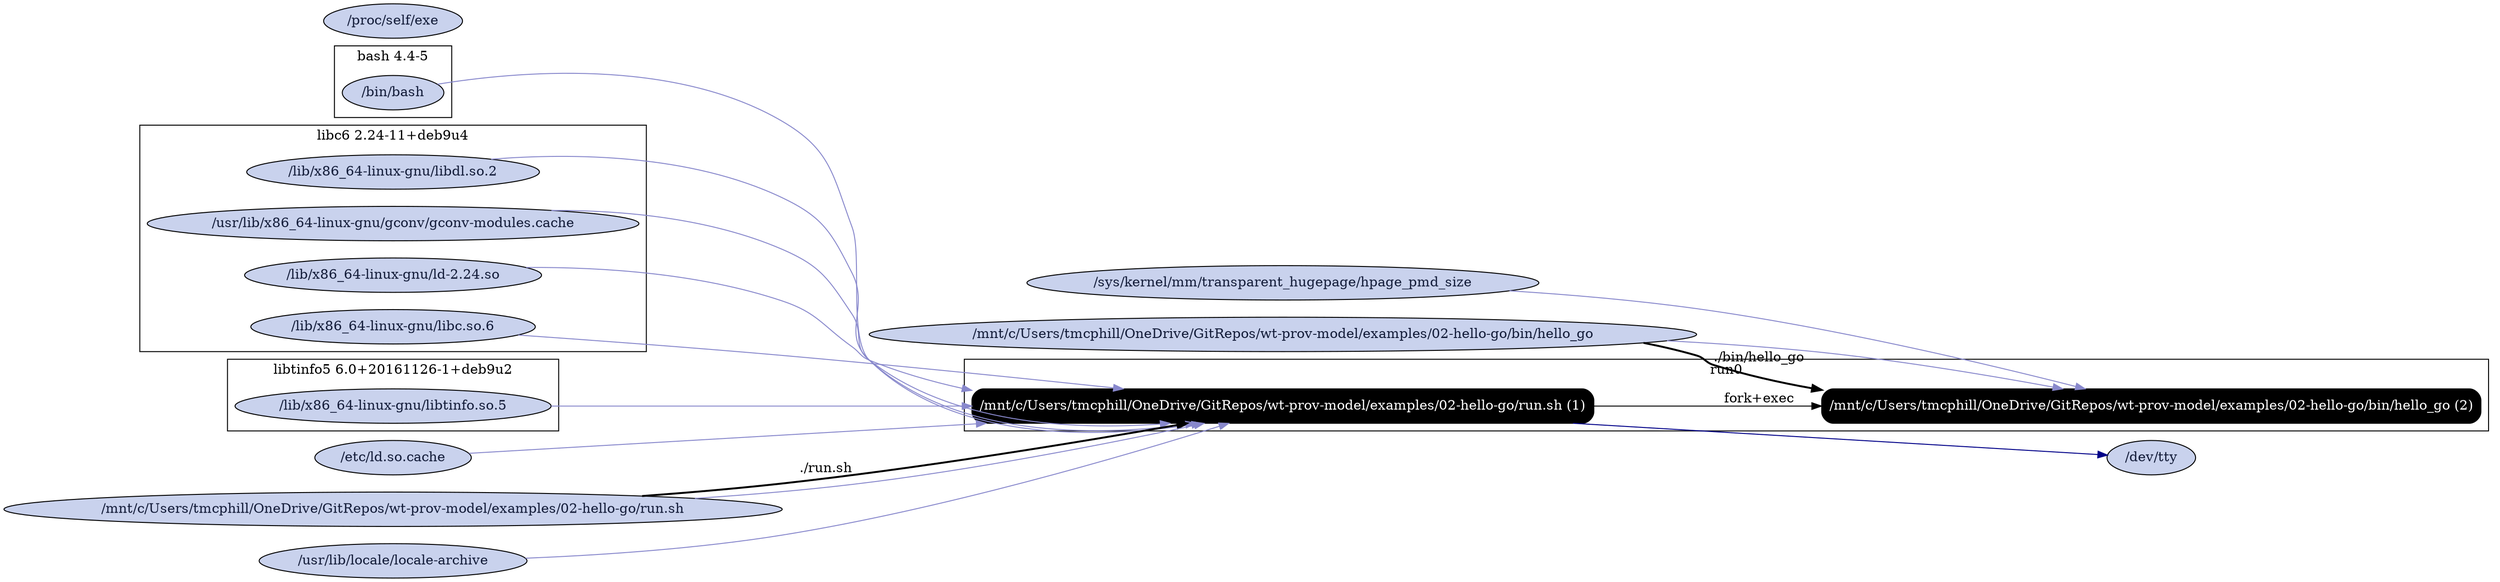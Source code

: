 digraph G {
    rankdir=LR;

    /* programs */
    node [shape=box fontcolor=white fillcolor=black style="filled,rounded"];
    subgraph cluster_run0 {
        label="run0";
        prog0 [label="/mnt/c/Users/tmcphill/OneDrive/GitRepos/wt-prov-model/examples/02-hello-go/run.sh (1)"];
        prog1 [label="/mnt/c/Users/tmcphill/OneDrive/GitRepos/wt-prov-model/examples/02-hello-go/bin/hello_go (2)"];
        prog0 -> prog1 [label="fork+exec"];
    }

    node [shape=ellipse fontcolor="#131C39" fillcolor="#C9D2ED"];

    /* system packages */
    subgraph cluster_pkg0 {
        label="bash 4.4-5";
        "/bin/bash";
    }
    subgraph cluster_pkg1 {
        label="libc6 2.24-11+deb9u4";
        "/lib/x86_64-linux-gnu/ld-2.24.so";
        "/lib/x86_64-linux-gnu/libc.so.6";
        "/lib/x86_64-linux-gnu/libdl.so.2";
        "/usr/lib/x86_64-linux-gnu/gconv/gconv-modules.cache";
    }
    subgraph cluster_pkg2 {
        label="libtinfo5 6.0+20161126-1+deb9u2";
        "/lib/x86_64-linux-gnu/libtinfo.so.5";
    }

    /* other files */
    "/dev/tty";
    "/etc/ld.so.cache";
    "/mnt/c/Users/tmcphill/OneDrive/GitRepos/wt-prov-model/examples/02-hello-go/bin/hello_go";
    "/mnt/c/Users/tmcphill/OneDrive/GitRepos/wt-prov-model/examples/02-hello-go/run.sh";
    "/proc/self/exe";
    "/sys/kernel/mm/transparent_hugepage/hpage_pmd_size";
    "/usr/lib/locale/locale-archive";

    "/mnt/c/Users/tmcphill/OneDrive/GitRepos/wt-prov-model/examples/02-hello-go/run.sh" -> prog0 [style=bold, label="./run.sh"];
    "/bin/bash" -> prog0 [color="#8888CC"];
    "/lib/x86_64-linux-gnu/ld-2.24.so" -> prog0 [color="#8888CC"];
    "/etc/ld.so.cache" -> prog0 [color="#8888CC"];
    "/lib/x86_64-linux-gnu/libtinfo.so.5" -> prog0 [color="#8888CC"];
    "/lib/x86_64-linux-gnu/libdl.so.2" -> prog0 [color="#8888CC"];
    "/lib/x86_64-linux-gnu/libc.so.6" -> prog0 [color="#8888CC"];
    prog0 -> "/dev/tty" [color="#000088"];
    "/usr/lib/locale/locale-archive" -> prog0 [color="#8888CC"];
    "/usr/lib/x86_64-linux-gnu/gconv/gconv-modules.cache" -> prog0 [color="#8888CC"];
    "/mnt/c/Users/tmcphill/OneDrive/GitRepos/wt-prov-model/examples/02-hello-go/run.sh" -> prog0 [color="#8888CC"];
    "/mnt/c/Users/tmcphill/OneDrive/GitRepos/wt-prov-model/examples/02-hello-go/bin/hello_go" -> prog1 [style=bold, label="./bin/hello_go"];
    "/mnt/c/Users/tmcphill/OneDrive/GitRepos/wt-prov-model/examples/02-hello-go/bin/hello_go" -> prog1 [color="#8888CC"];
    "/sys/kernel/mm/transparent_hugepage/hpage_pmd_size" -> prog1 [color="#8888CC"];
}
